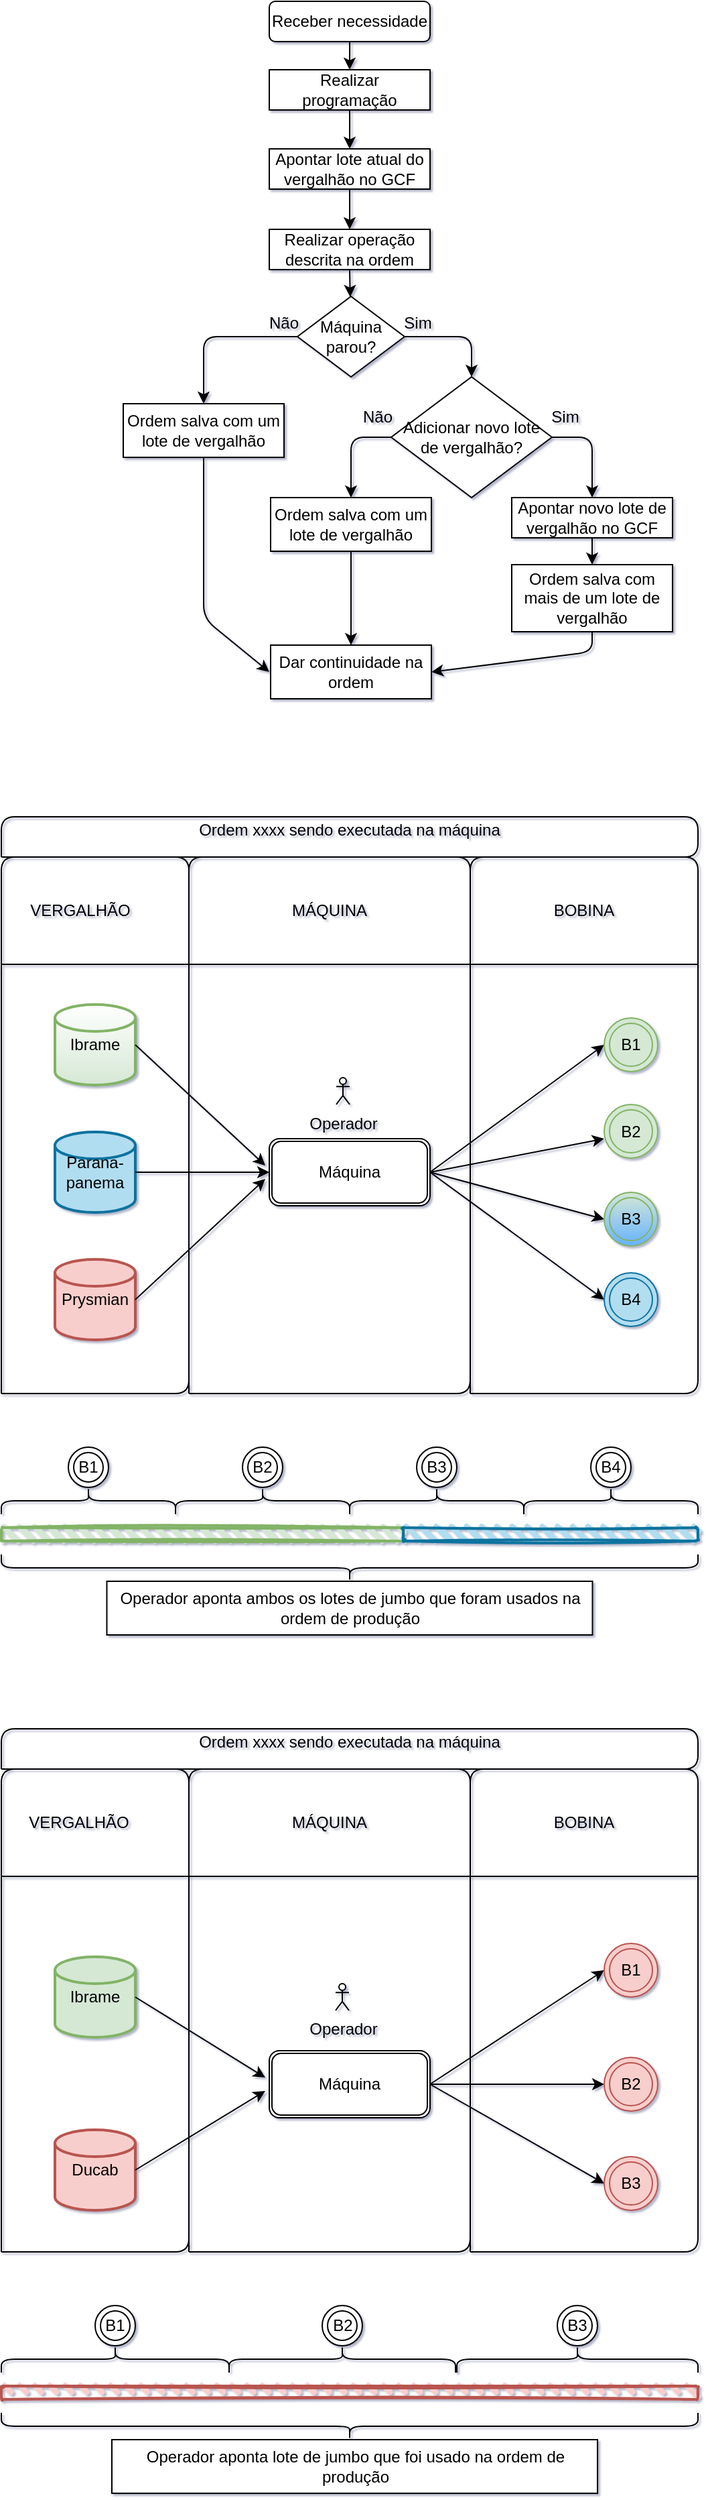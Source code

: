 <mxfile version="15.3.5" type="github">
  <diagram id="-jqlK2HShlDgpVg_5iI9" name="Page-1">
    <mxGraphModel dx="1422" dy="1994" grid="0" gridSize="10" guides="1" tooltips="1" connect="1" arrows="1" fold="1" page="0" pageScale="1" pageWidth="827" pageHeight="1169" background="none" math="0" shadow="1">
      <root>
        <mxCell id="0" />
        <mxCell id="1" parent="0" />
        <mxCell id="gIoTXyc6dyrSa5WEzEs2-1" value="Ibrame" style="strokeWidth=2;html=1;shape=mxgraph.flowchart.database;whiteSpace=wrap;fillColor=#d5e8d4;strokeColor=#82b366;gradientColor=#ffffff;gradientDirection=north;" parent="1" vertex="1">
          <mxGeometry x="180" y="-372" width="60" height="60" as="geometry" />
        </mxCell>
        <mxCell id="gIoTXyc6dyrSa5WEzEs2-2" value="Parana-&lt;br&gt;panema" style="strokeWidth=2;html=1;shape=mxgraph.flowchart.database;whiteSpace=wrap;fillColor=#b1ddf0;strokeColor=#10739e;" parent="1" vertex="1">
          <mxGeometry x="180" y="-277" width="60" height="60" as="geometry" />
        </mxCell>
        <mxCell id="gIoTXyc6dyrSa5WEzEs2-4" value="Máquina" style="shape=ext;double=1;rounded=1;whiteSpace=wrap;html=1;" parent="1" vertex="1">
          <mxGeometry x="340" y="-272" width="120" height="50" as="geometry" />
        </mxCell>
        <mxCell id="gIoTXyc6dyrSa5WEzEs2-9" value="" style="endArrow=classic;html=1;exitX=1;exitY=0.5;exitDx=0;exitDy=0;exitPerimeter=0;" parent="1" source="gIoTXyc6dyrSa5WEzEs2-1" edge="1">
          <mxGeometry width="50" height="50" relative="1" as="geometry">
            <mxPoint x="510" y="-152" as="sourcePoint" />
            <mxPoint x="337" y="-252" as="targetPoint" />
          </mxGeometry>
        </mxCell>
        <mxCell id="gIoTXyc6dyrSa5WEzEs2-10" value="" style="endArrow=classic;html=1;exitX=1;exitY=0.5;exitDx=0;exitDy=0;exitPerimeter=0;entryX=0;entryY=0.5;entryDx=0;entryDy=0;" parent="1" source="gIoTXyc6dyrSa5WEzEs2-2" target="gIoTXyc6dyrSa5WEzEs2-4" edge="1">
          <mxGeometry width="50" height="50" relative="1" as="geometry">
            <mxPoint x="250" y="-332" as="sourcePoint" />
            <mxPoint x="350" y="-237" as="targetPoint" />
          </mxGeometry>
        </mxCell>
        <mxCell id="gIoTXyc6dyrSa5WEzEs2-20" value="" style="endArrow=classic;html=1;exitX=1;exitY=0.5;exitDx=0;exitDy=0;entryX=0;entryY=0.5;entryDx=0;entryDy=0;entryPerimeter=0;" parent="1" source="gIoTXyc6dyrSa5WEzEs2-4" edge="1">
          <mxGeometry width="50" height="50" relative="1" as="geometry">
            <mxPoint x="510" y="-152" as="sourcePoint" />
            <mxPoint x="590" y="-342" as="targetPoint" />
          </mxGeometry>
        </mxCell>
        <mxCell id="gIoTXyc6dyrSa5WEzEs2-21" value="" style="endArrow=classic;html=1;exitX=1;exitY=0.5;exitDx=0;exitDy=0;entryX=0;entryY=0.5;entryDx=0;entryDy=0;entryPerimeter=0;" parent="1" source="gIoTXyc6dyrSa5WEzEs2-4" edge="1">
          <mxGeometry width="50" height="50" relative="1" as="geometry">
            <mxPoint x="470" y="-237" as="sourcePoint" />
            <mxPoint x="590" y="-212" as="targetPoint" />
          </mxGeometry>
        </mxCell>
        <mxCell id="gIoTXyc6dyrSa5WEzEs2-22" value="" style="endArrow=classic;html=1;exitX=1;exitY=0.5;exitDx=0;exitDy=0;entryX=0;entryY=0.5;entryDx=0;entryDy=0;entryPerimeter=0;" parent="1" source="gIoTXyc6dyrSa5WEzEs2-4" edge="1">
          <mxGeometry width="50" height="50" relative="1" as="geometry">
            <mxPoint x="480" y="-227" as="sourcePoint" />
            <mxPoint x="590" y="-272" as="targetPoint" />
          </mxGeometry>
        </mxCell>
        <mxCell id="gIoTXyc6dyrSa5WEzEs2-23" value="" style="endArrow=classic;html=1;exitX=1;exitY=0.5;exitDx=0;exitDy=0;entryX=0;entryY=0.5;entryDx=0;entryDy=0;entryPerimeter=0;" parent="1" source="gIoTXyc6dyrSa5WEzEs2-4" edge="1">
          <mxGeometry width="50" height="50" relative="1" as="geometry">
            <mxPoint x="490" y="-217" as="sourcePoint" />
            <mxPoint x="590" y="-152" as="targetPoint" />
          </mxGeometry>
        </mxCell>
        <mxCell id="gIoTXyc6dyrSa5WEzEs2-24" value="Prysmian" style="strokeWidth=2;html=1;shape=mxgraph.flowchart.database;whiteSpace=wrap;fillColor=#f8cecc;strokeColor=#b85450;" parent="1" vertex="1">
          <mxGeometry x="180" y="-182" width="60" height="60" as="geometry" />
        </mxCell>
        <mxCell id="gIoTXyc6dyrSa5WEzEs2-25" value="" style="endArrow=classic;html=1;exitX=1;exitY=0.5;exitDx=0;exitDy=0;exitPerimeter=0;" parent="1" source="gIoTXyc6dyrSa5WEzEs2-24" edge="1">
          <mxGeometry width="50" height="50" relative="1" as="geometry">
            <mxPoint x="250" y="-237" as="sourcePoint" />
            <mxPoint x="337" y="-242" as="targetPoint" />
          </mxGeometry>
        </mxCell>
        <mxCell id="gIoTXyc6dyrSa5WEzEs2-27" value="" style="endArrow=none;html=1;" parent="1" edge="1">
          <mxGeometry width="50" height="50" relative="1" as="geometry">
            <mxPoint x="140" y="-82" as="sourcePoint" />
            <mxPoint x="140" y="-82" as="targetPoint" />
            <Array as="points">
              <mxPoint x="140" y="-482" />
              <mxPoint x="280" y="-482" />
              <mxPoint x="280" y="-82" />
            </Array>
          </mxGeometry>
        </mxCell>
        <mxCell id="gIoTXyc6dyrSa5WEzEs2-29" value="" style="endArrow=none;html=1;" parent="1" edge="1">
          <mxGeometry width="50" height="50" relative="1" as="geometry">
            <mxPoint x="280" y="-82" as="sourcePoint" />
            <mxPoint x="280" y="-82" as="targetPoint" />
            <Array as="points">
              <mxPoint x="280" y="-482" />
              <mxPoint x="490" y="-482" />
              <mxPoint x="490" y="-82" />
            </Array>
          </mxGeometry>
        </mxCell>
        <mxCell id="gIoTXyc6dyrSa5WEzEs2-30" value="" style="endArrow=none;html=1;" parent="1" edge="1">
          <mxGeometry width="50" height="50" relative="1" as="geometry">
            <mxPoint x="490" y="-82" as="sourcePoint" />
            <mxPoint x="490" y="-82" as="targetPoint" />
            <Array as="points">
              <mxPoint x="490" y="-482" />
              <mxPoint x="660" y="-482" />
              <mxPoint x="660" y="-82" />
            </Array>
          </mxGeometry>
        </mxCell>
        <mxCell id="gIoTXyc6dyrSa5WEzEs2-31" value="" style="endArrow=none;html=1;" parent="1" edge="1">
          <mxGeometry width="50" height="50" relative="1" as="geometry">
            <mxPoint x="140" y="-402" as="sourcePoint" />
            <mxPoint x="660" y="-402" as="targetPoint" />
          </mxGeometry>
        </mxCell>
        <mxCell id="gIoTXyc6dyrSa5WEzEs2-32" value="VERGALHÃO" style="text;html=1;strokeColor=none;fillColor=none;align=center;verticalAlign=middle;whiteSpace=wrap;rounded=0;" parent="1" vertex="1">
          <mxGeometry x="163" y="-452" width="72" height="20" as="geometry" />
        </mxCell>
        <mxCell id="gIoTXyc6dyrSa5WEzEs2-33" value="MÁQUINA" style="text;html=1;strokeColor=none;fillColor=none;align=center;verticalAlign=middle;whiteSpace=wrap;rounded=0;" parent="1" vertex="1">
          <mxGeometry x="350" y="-452" width="70" height="20" as="geometry" />
        </mxCell>
        <mxCell id="gIoTXyc6dyrSa5WEzEs2-34" value="BOBINA" style="text;html=1;strokeColor=none;fillColor=none;align=center;verticalAlign=middle;whiteSpace=wrap;rounded=0;" parent="1" vertex="1">
          <mxGeometry x="540" y="-452" width="70" height="20" as="geometry" />
        </mxCell>
        <mxCell id="gIoTXyc6dyrSa5WEzEs2-35" value="B1" style="ellipse;shape=doubleEllipse;whiteSpace=wrap;html=1;aspect=fixed;fillColor=#d5e8d4;strokeColor=#82b366;" parent="1" vertex="1">
          <mxGeometry x="590" y="-362" width="40" height="40" as="geometry" />
        </mxCell>
        <mxCell id="gIoTXyc6dyrSa5WEzEs2-36" value="B2" style="ellipse;shape=doubleEllipse;whiteSpace=wrap;html=1;aspect=fixed;fillColor=#d5e8d4;strokeColor=#82b366;" parent="1" vertex="1">
          <mxGeometry x="590" y="-297.5" width="40" height="40" as="geometry" />
        </mxCell>
        <mxCell id="gIoTXyc6dyrSa5WEzEs2-37" value="B3" style="ellipse;shape=doubleEllipse;whiteSpace=wrap;html=1;aspect=fixed;fillColor=#d5e8d4;strokeColor=#82B366;gradientDirection=south;strokeWidth=1;gradientColor=#66B2FF;" parent="1" vertex="1">
          <mxGeometry x="590" y="-232" width="40" height="40" as="geometry" />
        </mxCell>
        <mxCell id="gIoTXyc6dyrSa5WEzEs2-38" value="B4" style="ellipse;shape=doubleEllipse;whiteSpace=wrap;html=1;aspect=fixed;fillColor=#b1ddf0;strokeColor=#10739e;" parent="1" vertex="1">
          <mxGeometry x="590" y="-172" width="40" height="40" as="geometry" />
        </mxCell>
        <mxCell id="gIoTXyc6dyrSa5WEzEs2-39" value="" style="shape=curlyBracket;whiteSpace=wrap;html=1;rounded=1;direction=south;" parent="1" vertex="1">
          <mxGeometry x="140" y="-12" width="130" height="20" as="geometry" />
        </mxCell>
        <mxCell id="gIoTXyc6dyrSa5WEzEs2-40" value="" style="shape=curlyBracket;whiteSpace=wrap;html=1;rounded=1;direction=south;" parent="1" vertex="1">
          <mxGeometry x="270" y="-12" width="130" height="20" as="geometry" />
        </mxCell>
        <mxCell id="gIoTXyc6dyrSa5WEzEs2-41" value="" style="shape=curlyBracket;whiteSpace=wrap;html=1;rounded=1;direction=south;" parent="1" vertex="1">
          <mxGeometry x="400" y="-12" width="130" height="20" as="geometry" />
        </mxCell>
        <mxCell id="gIoTXyc6dyrSa5WEzEs2-42" value="" style="shape=curlyBracket;whiteSpace=wrap;html=1;rounded=1;direction=south;" parent="1" vertex="1">
          <mxGeometry x="530" y="-12" width="130" height="20" as="geometry" />
        </mxCell>
        <mxCell id="gIoTXyc6dyrSa5WEzEs2-43" value="B1" style="ellipse;shape=doubleEllipse;whiteSpace=wrap;html=1;aspect=fixed;" parent="1" vertex="1">
          <mxGeometry x="190" y="-42" width="30" height="30" as="geometry" />
        </mxCell>
        <mxCell id="gIoTXyc6dyrSa5WEzEs2-44" value="B2" style="ellipse;shape=doubleEllipse;whiteSpace=wrap;html=1;aspect=fixed;" parent="1" vertex="1">
          <mxGeometry x="320" y="-42" width="30" height="30" as="geometry" />
        </mxCell>
        <mxCell id="gIoTXyc6dyrSa5WEzEs2-45" value="B3" style="ellipse;shape=doubleEllipse;whiteSpace=wrap;html=1;aspect=fixed;" parent="1" vertex="1">
          <mxGeometry x="450" y="-42" width="30" height="30" as="geometry" />
        </mxCell>
        <mxCell id="gIoTXyc6dyrSa5WEzEs2-46" value="B4" style="ellipse;shape=doubleEllipse;whiteSpace=wrap;html=1;aspect=fixed;" parent="1" vertex="1">
          <mxGeometry x="580" y="-42" width="30" height="30" as="geometry" />
        </mxCell>
        <mxCell id="gIoTXyc6dyrSa5WEzEs2-47" value="" style="rounded=1;whiteSpace=wrap;html=1;strokeWidth=2;fillWeight=4;hachureGap=8;hachureAngle=45;fillColor=#d5e8d4;sketch=1;strokeColor=#82b366;" parent="1" vertex="1">
          <mxGeometry x="140" y="18" width="300" height="10" as="geometry" />
        </mxCell>
        <mxCell id="gIoTXyc6dyrSa5WEzEs2-48" value="" style="rounded=1;whiteSpace=wrap;html=1;strokeWidth=2;fillWeight=4;hachureGap=8;hachureAngle=45;fillColor=#b1ddf0;sketch=1;strokeColor=#10739e;" parent="1" vertex="1">
          <mxGeometry x="440" y="18" width="220" height="10" as="geometry" />
        </mxCell>
        <mxCell id="gIoTXyc6dyrSa5WEzEs2-52" value="" style="endArrow=none;html=1;" parent="1" edge="1">
          <mxGeometry width="50" height="50" relative="1" as="geometry">
            <mxPoint x="140" y="-482" as="sourcePoint" />
            <mxPoint x="140" y="-482" as="targetPoint" />
            <Array as="points">
              <mxPoint x="140" y="-512" />
              <mxPoint x="660" y="-512" />
              <mxPoint x="660" y="-482" />
            </Array>
          </mxGeometry>
        </mxCell>
        <mxCell id="gIoTXyc6dyrSa5WEzEs2-53" value="Ordem xxxx sendo executada na máquina" style="text;html=1;strokeColor=none;fillColor=none;align=center;verticalAlign=middle;whiteSpace=wrap;rounded=0;" parent="1" vertex="1">
          <mxGeometry x="275" y="-512" width="250" height="20" as="geometry" />
        </mxCell>
        <mxCell id="gIoTXyc6dyrSa5WEzEs2-55" value="" style="shape=curlyBracket;whiteSpace=wrap;html=1;rounded=1;flipH=1;strokeColor=#000000;strokeWidth=1;gradientDirection=south;direction=north;fillColor=#000000;" parent="1" vertex="1">
          <mxGeometry x="140" y="38" width="520" height="20" as="geometry" />
        </mxCell>
        <mxCell id="gIoTXyc6dyrSa5WEzEs2-56" value="Operador aponta ambos os lotes de jumbo que foram usados na ordem de produção" style="rounded=0;whiteSpace=wrap;html=1;strokeColor=#000000;strokeWidth=1;fillColor=#FFFFFF;gradientColor=none;gradientDirection=south;" parent="1" vertex="1">
          <mxGeometry x="218.75" y="58" width="362.5" height="40" as="geometry" />
        </mxCell>
        <mxCell id="gIoTXyc6dyrSa5WEzEs2-57" value="Ibrame" style="strokeWidth=2;html=1;shape=mxgraph.flowchart.database;whiteSpace=wrap;fillColor=#d5e8d4;strokeColor=#82b366;" parent="1" vertex="1">
          <mxGeometry x="180" y="338" width="60" height="60" as="geometry" />
        </mxCell>
        <mxCell id="gIoTXyc6dyrSa5WEzEs2-59" value="Máquina" style="shape=ext;double=1;rounded=1;whiteSpace=wrap;html=1;" parent="1" vertex="1">
          <mxGeometry x="340" y="408" width="120" height="50" as="geometry" />
        </mxCell>
        <mxCell id="gIoTXyc6dyrSa5WEzEs2-60" value="" style="endArrow=classic;html=1;exitX=1;exitY=0.5;exitDx=0;exitDy=0;exitPerimeter=0;" parent="1" source="gIoTXyc6dyrSa5WEzEs2-57" edge="1">
          <mxGeometry width="50" height="50" relative="1" as="geometry">
            <mxPoint x="510" y="528" as="sourcePoint" />
            <mxPoint x="337" y="428" as="targetPoint" />
          </mxGeometry>
        </mxCell>
        <mxCell id="gIoTXyc6dyrSa5WEzEs2-62" value="" style="endArrow=classic;html=1;exitX=1;exitY=0.5;exitDx=0;exitDy=0;entryX=0;entryY=0.5;entryDx=0;entryDy=0;" parent="1" source="gIoTXyc6dyrSa5WEzEs2-59" target="gIoTXyc6dyrSa5WEzEs2-75" edge="1">
          <mxGeometry width="50" height="50" relative="1" as="geometry">
            <mxPoint x="510" y="528" as="sourcePoint" />
            <mxPoint x="590" y="338" as="targetPoint" />
          </mxGeometry>
        </mxCell>
        <mxCell id="gIoTXyc6dyrSa5WEzEs2-63" value="" style="endArrow=classic;html=1;exitX=1;exitY=0.5;exitDx=0;exitDy=0;entryX=0;entryY=0.5;entryDx=0;entryDy=0;" parent="1" source="gIoTXyc6dyrSa5WEzEs2-59" target="gIoTXyc6dyrSa5WEzEs2-77" edge="1">
          <mxGeometry width="50" height="50" relative="1" as="geometry">
            <mxPoint x="470" y="443" as="sourcePoint" />
            <mxPoint x="590" y="468" as="targetPoint" />
          </mxGeometry>
        </mxCell>
        <mxCell id="gIoTXyc6dyrSa5WEzEs2-64" value="" style="endArrow=classic;html=1;exitX=1;exitY=0.5;exitDx=0;exitDy=0;entryX=0;entryY=0.5;entryDx=0;entryDy=0;" parent="1" source="gIoTXyc6dyrSa5WEzEs2-59" target="gIoTXyc6dyrSa5WEzEs2-76" edge="1">
          <mxGeometry width="50" height="50" relative="1" as="geometry">
            <mxPoint x="480" y="453" as="sourcePoint" />
            <mxPoint x="590" y="408" as="targetPoint" />
          </mxGeometry>
        </mxCell>
        <mxCell id="gIoTXyc6dyrSa5WEzEs2-66" value="Ducab" style="strokeWidth=2;html=1;shape=mxgraph.flowchart.database;whiteSpace=wrap;fillColor=#F8CECC;strokeColor=#B85450;" parent="1" vertex="1">
          <mxGeometry x="180" y="467" width="60" height="60" as="geometry" />
        </mxCell>
        <mxCell id="gIoTXyc6dyrSa5WEzEs2-67" value="" style="endArrow=classic;html=1;exitX=1;exitY=0.5;exitDx=0;exitDy=0;exitPerimeter=0;" parent="1" source="gIoTXyc6dyrSa5WEzEs2-66" edge="1">
          <mxGeometry width="50" height="50" relative="1" as="geometry">
            <mxPoint x="250" y="443" as="sourcePoint" />
            <mxPoint x="337" y="438" as="targetPoint" />
          </mxGeometry>
        </mxCell>
        <mxCell id="gIoTXyc6dyrSa5WEzEs2-68" value="" style="endArrow=none;html=1;" parent="1" edge="1">
          <mxGeometry width="50" height="50" relative="1" as="geometry">
            <mxPoint x="140" y="558" as="sourcePoint" />
            <mxPoint x="140" y="558" as="targetPoint" />
            <Array as="points">
              <mxPoint x="140" y="198" />
              <mxPoint x="280" y="198" />
              <mxPoint x="280" y="558" />
            </Array>
          </mxGeometry>
        </mxCell>
        <mxCell id="gIoTXyc6dyrSa5WEzEs2-69" value="" style="endArrow=none;html=1;" parent="1" edge="1">
          <mxGeometry width="50" height="50" relative="1" as="geometry">
            <mxPoint x="280" y="558" as="sourcePoint" />
            <mxPoint x="280" y="558" as="targetPoint" />
            <Array as="points">
              <mxPoint x="280" y="198" />
              <mxPoint x="490" y="198" />
              <mxPoint x="490" y="558" />
            </Array>
          </mxGeometry>
        </mxCell>
        <mxCell id="gIoTXyc6dyrSa5WEzEs2-70" value="" style="endArrow=none;html=1;" parent="1" edge="1">
          <mxGeometry width="50" height="50" relative="1" as="geometry">
            <mxPoint x="490" y="558" as="sourcePoint" />
            <mxPoint x="490" y="558" as="targetPoint" />
            <Array as="points">
              <mxPoint x="490" y="198" />
              <mxPoint x="660" y="198" />
              <mxPoint x="660" y="558" />
            </Array>
          </mxGeometry>
        </mxCell>
        <mxCell id="gIoTXyc6dyrSa5WEzEs2-71" value="" style="endArrow=none;html=1;" parent="1" edge="1">
          <mxGeometry width="50" height="50" relative="1" as="geometry">
            <mxPoint x="140" y="278.0" as="sourcePoint" />
            <mxPoint x="660" y="278.0" as="targetPoint" />
          </mxGeometry>
        </mxCell>
        <mxCell id="gIoTXyc6dyrSa5WEzEs2-72" value="VERGALHÃO" style="text;html=1;strokeColor=none;fillColor=none;align=center;verticalAlign=middle;whiteSpace=wrap;rounded=0;" parent="1" vertex="1">
          <mxGeometry x="161" y="228" width="74" height="20" as="geometry" />
        </mxCell>
        <mxCell id="gIoTXyc6dyrSa5WEzEs2-73" value="MÁQUINA" style="text;html=1;strokeColor=none;fillColor=none;align=center;verticalAlign=middle;whiteSpace=wrap;rounded=0;" parent="1" vertex="1">
          <mxGeometry x="350" y="228" width="70" height="20" as="geometry" />
        </mxCell>
        <mxCell id="gIoTXyc6dyrSa5WEzEs2-74" value="BOBINA" style="text;html=1;strokeColor=none;fillColor=none;align=center;verticalAlign=middle;whiteSpace=wrap;rounded=0;" parent="1" vertex="1">
          <mxGeometry x="540" y="228" width="70" height="20" as="geometry" />
        </mxCell>
        <mxCell id="gIoTXyc6dyrSa5WEzEs2-75" value="B1" style="ellipse;shape=doubleEllipse;whiteSpace=wrap;html=1;aspect=fixed;fillColor=#F8CECC;strokeColor=#B85450;" parent="1" vertex="1">
          <mxGeometry x="590" y="328" width="40" height="40" as="geometry" />
        </mxCell>
        <mxCell id="gIoTXyc6dyrSa5WEzEs2-76" value="B2" style="ellipse;shape=doubleEllipse;whiteSpace=wrap;html=1;aspect=fixed;fillColor=#F8CECC;strokeColor=#B85450;" parent="1" vertex="1">
          <mxGeometry x="590" y="413" width="40" height="40" as="geometry" />
        </mxCell>
        <mxCell id="gIoTXyc6dyrSa5WEzEs2-77" value="B3" style="ellipse;shape=doubleEllipse;whiteSpace=wrap;html=1;aspect=fixed;fillColor=#F8CECC;strokeColor=#B85450;gradientDirection=south;strokeWidth=1;" parent="1" vertex="1">
          <mxGeometry x="590" y="487" width="40" height="40" as="geometry" />
        </mxCell>
        <mxCell id="gIoTXyc6dyrSa5WEzEs2-79" value="" style="shape=curlyBracket;whiteSpace=wrap;html=1;rounded=1;direction=south;" parent="1" vertex="1">
          <mxGeometry x="140" y="628" width="170" height="20" as="geometry" />
        </mxCell>
        <mxCell id="gIoTXyc6dyrSa5WEzEs2-80" value="" style="shape=curlyBracket;whiteSpace=wrap;html=1;rounded=1;direction=south;" parent="1" vertex="1">
          <mxGeometry x="310" y="628" width="169" height="20" as="geometry" />
        </mxCell>
        <mxCell id="gIoTXyc6dyrSa5WEzEs2-81" value="" style="shape=curlyBracket;whiteSpace=wrap;html=1;rounded=1;direction=south;" parent="1" vertex="1">
          <mxGeometry x="480" y="628" width="180" height="20" as="geometry" />
        </mxCell>
        <mxCell id="gIoTXyc6dyrSa5WEzEs2-83" value="B1" style="ellipse;shape=doubleEllipse;whiteSpace=wrap;html=1;aspect=fixed;" parent="1" vertex="1">
          <mxGeometry x="210" y="598" width="30" height="30" as="geometry" />
        </mxCell>
        <mxCell id="gIoTXyc6dyrSa5WEzEs2-84" value="B2" style="ellipse;shape=doubleEllipse;whiteSpace=wrap;html=1;aspect=fixed;" parent="1" vertex="1">
          <mxGeometry x="379.5" y="598" width="30" height="30" as="geometry" />
        </mxCell>
        <mxCell id="gIoTXyc6dyrSa5WEzEs2-85" value="B3" style="ellipse;shape=doubleEllipse;whiteSpace=wrap;html=1;aspect=fixed;" parent="1" vertex="1">
          <mxGeometry x="555" y="598" width="30" height="30" as="geometry" />
        </mxCell>
        <mxCell id="gIoTXyc6dyrSa5WEzEs2-87" value="" style="rounded=1;whiteSpace=wrap;html=1;strokeWidth=2;fillWeight=4;hachureGap=8;hachureAngle=45;fillColor=#F8CECC;sketch=1;strokeColor=#B85450;" parent="1" vertex="1">
          <mxGeometry x="140" y="658" width="520" height="10" as="geometry" />
        </mxCell>
        <mxCell id="gIoTXyc6dyrSa5WEzEs2-89" value="" style="endArrow=none;html=1;" parent="1" edge="1">
          <mxGeometry width="50" height="50" relative="1" as="geometry">
            <mxPoint x="140" y="198" as="sourcePoint" />
            <mxPoint x="140" y="198" as="targetPoint" />
            <Array as="points">
              <mxPoint x="140" y="168" />
              <mxPoint x="660" y="168" />
              <mxPoint x="660" y="198" />
            </Array>
          </mxGeometry>
        </mxCell>
        <mxCell id="gIoTXyc6dyrSa5WEzEs2-90" value="Ordem xxxx sendo executada na máquina" style="text;html=1;strokeColor=none;fillColor=none;align=center;verticalAlign=middle;whiteSpace=wrap;rounded=0;" parent="1" vertex="1">
          <mxGeometry x="275" y="168" width="250" height="20" as="geometry" />
        </mxCell>
        <mxCell id="gIoTXyc6dyrSa5WEzEs2-91" value="" style="shape=curlyBracket;whiteSpace=wrap;html=1;rounded=1;flipH=1;strokeColor=#000000;strokeWidth=1;gradientDirection=south;direction=north;fillColor=#000000;" parent="1" vertex="1">
          <mxGeometry x="140" y="678" width="520" height="20" as="geometry" />
        </mxCell>
        <mxCell id="gIoTXyc6dyrSa5WEzEs2-92" value="Operador aponta lote de jumbo que foi usado na ordem de produção" style="rounded=0;whiteSpace=wrap;html=1;strokeColor=#000000;strokeWidth=1;fillColor=#FFFFFF;gradientColor=none;gradientDirection=south;" parent="1" vertex="1">
          <mxGeometry x="222.5" y="698" width="362.5" height="40" as="geometry" />
        </mxCell>
        <mxCell id="2gtZf_XRIIFtyYsrBer2-1" value="Receber necessidade" style="rounded=1;whiteSpace=wrap;html=1;" parent="1" vertex="1">
          <mxGeometry x="340" y="-1120" width="120" height="30" as="geometry" />
        </mxCell>
        <mxCell id="2gtZf_XRIIFtyYsrBer2-2" value="Realizar programação" style="rounded=0;whiteSpace=wrap;html=1;" parent="1" vertex="1">
          <mxGeometry x="340" y="-1069" width="120" height="30" as="geometry" />
        </mxCell>
        <mxCell id="2gtZf_XRIIFtyYsrBer2-4" value="Realizar operação descrita na ordem" style="rounded=0;whiteSpace=wrap;html=1;" parent="1" vertex="1">
          <mxGeometry x="340" y="-950" width="120" height="30" as="geometry" />
        </mxCell>
        <mxCell id="2gtZf_XRIIFtyYsrBer2-5" value="" style="endArrow=classic;html=1;exitX=0.5;exitY=1;exitDx=0;exitDy=0;entryX=0.5;entryY=0;entryDx=0;entryDy=0;entryPerimeter=0;" parent="1" source="2gtZf_XRIIFtyYsrBer2-1" target="2gtZf_XRIIFtyYsrBer2-2" edge="1">
          <mxGeometry width="50" height="50" relative="1" as="geometry">
            <mxPoint x="403.75" y="-670" as="sourcePoint" />
            <mxPoint x="403.75" y="-1070" as="targetPoint" />
          </mxGeometry>
        </mxCell>
        <mxCell id="2gtZf_XRIIFtyYsrBer2-6" value="" style="endArrow=classic;html=1;exitX=0.5;exitY=1;exitDx=0;exitDy=0;entryX=0.5;entryY=0;entryDx=0;entryDy=0;" parent="1" source="2gtZf_XRIIFtyYsrBer2-2" target="2gtZf_XRIIFtyYsrBer2-30" edge="1">
          <mxGeometry width="50" height="50" relative="1" as="geometry">
            <mxPoint x="413.75" y="-1060" as="sourcePoint" />
            <mxPoint x="403.75" y="-1010" as="targetPoint" />
          </mxGeometry>
        </mxCell>
        <mxCell id="2gtZf_XRIIFtyYsrBer2-8" value="" style="endArrow=classic;html=1;entryX=0.5;entryY=0;entryDx=0;entryDy=0;exitX=0.5;exitY=1;exitDx=0;exitDy=0;" parent="1" source="2gtZf_XRIIFtyYsrBer2-30" target="2gtZf_XRIIFtyYsrBer2-4" edge="1">
          <mxGeometry width="50" height="50" relative="1" as="geometry">
            <mxPoint x="400" y="-980" as="sourcePoint" />
            <mxPoint x="403.75" y="-950" as="targetPoint" />
          </mxGeometry>
        </mxCell>
        <mxCell id="2gtZf_XRIIFtyYsrBer2-11" value="Máquina parou?" style="rhombus;whiteSpace=wrap;html=1;" parent="1" vertex="1">
          <mxGeometry x="361" y="-900" width="80" height="60" as="geometry" />
        </mxCell>
        <mxCell id="2gtZf_XRIIFtyYsrBer2-12" value="" style="endArrow=classic;html=1;exitX=1;exitY=0.5;exitDx=0;exitDy=0;entryX=0.5;entryY=0;entryDx=0;entryDy=0;" parent="1" source="2gtZf_XRIIFtyYsrBer2-11" target="2gtZf_XRIIFtyYsrBer2-16" edge="1">
          <mxGeometry width="50" height="50" relative="1" as="geometry">
            <mxPoint x="61" y="-880" as="sourcePoint" />
            <mxPoint x="471" y="-780" as="targetPoint" />
            <Array as="points">
              <mxPoint x="491" y="-870" />
            </Array>
          </mxGeometry>
        </mxCell>
        <mxCell id="2gtZf_XRIIFtyYsrBer2-13" value="" style="endArrow=classic;html=1;exitX=0;exitY=0.5;exitDx=0;exitDy=0;entryX=0.5;entryY=0;entryDx=0;entryDy=0;" parent="1" source="2gtZf_XRIIFtyYsrBer2-11" target="2gtZf_XRIIFtyYsrBer2-22" edge="1">
          <mxGeometry width="50" height="50" relative="1" as="geometry">
            <mxPoint x="61" y="-880" as="sourcePoint" />
            <mxPoint x="320" y="-843" as="targetPoint" />
            <Array as="points">
              <mxPoint x="291" y="-870" />
            </Array>
          </mxGeometry>
        </mxCell>
        <mxCell id="2gtZf_XRIIFtyYsrBer2-14" value="Sim" style="text;html=1;strokeColor=none;fillColor=none;align=center;verticalAlign=middle;whiteSpace=wrap;rounded=0;" parent="1" vertex="1">
          <mxGeometry x="431" y="-890" width="40" height="20" as="geometry" />
        </mxCell>
        <mxCell id="2gtZf_XRIIFtyYsrBer2-15" value="Não" style="text;html=1;strokeColor=none;fillColor=none;align=center;verticalAlign=middle;whiteSpace=wrap;rounded=0;" parent="1" vertex="1">
          <mxGeometry x="331" y="-890" width="40" height="20" as="geometry" />
        </mxCell>
        <mxCell id="2gtZf_XRIIFtyYsrBer2-16" value="Adicionar novo lote de vergalhão?" style="rhombus;whiteSpace=wrap;html=1;" parent="1" vertex="1">
          <mxGeometry x="431" y="-840" width="120" height="90" as="geometry" />
        </mxCell>
        <mxCell id="2gtZf_XRIIFtyYsrBer2-17" value="" style="endArrow=classic;html=1;exitX=0;exitY=0.5;exitDx=0;exitDy=0;entryX=0.5;entryY=0;entryDx=0;entryDy=0;" parent="1" source="2gtZf_XRIIFtyYsrBer2-16" target="2gtZf_XRIIFtyYsrBer2-23" edge="1">
          <mxGeometry width="50" height="50" relative="1" as="geometry">
            <mxPoint x="131" y="-860" as="sourcePoint" />
            <mxPoint x="391" y="-720" as="targetPoint" />
            <Array as="points">
              <mxPoint x="401" y="-795" />
            </Array>
          </mxGeometry>
        </mxCell>
        <mxCell id="2gtZf_XRIIFtyYsrBer2-18" value="Não" style="text;html=1;strokeColor=none;fillColor=none;align=center;verticalAlign=middle;whiteSpace=wrap;rounded=0;" parent="1" vertex="1">
          <mxGeometry x="401" y="-820" width="40" height="20" as="geometry" />
        </mxCell>
        <mxCell id="2gtZf_XRIIFtyYsrBer2-19" value="" style="endArrow=classic;html=1;exitX=1;exitY=0.5;exitDx=0;exitDy=0;entryX=0.5;entryY=0;entryDx=0;entryDy=0;" parent="1" source="2gtZf_XRIIFtyYsrBer2-16" target="2gtZf_XRIIFtyYsrBer2-21" edge="1">
          <mxGeometry width="50" height="50" relative="1" as="geometry">
            <mxPoint x="131" y="-860" as="sourcePoint" />
            <mxPoint x="551" y="-720" as="targetPoint" />
            <Array as="points">
              <mxPoint x="551" y="-795" />
              <mxPoint x="581" y="-795" />
            </Array>
          </mxGeometry>
        </mxCell>
        <mxCell id="2gtZf_XRIIFtyYsrBer2-20" value="Sim" style="text;html=1;strokeColor=none;fillColor=none;align=center;verticalAlign=middle;whiteSpace=wrap;rounded=0;" parent="1" vertex="1">
          <mxGeometry x="541" y="-820" width="40" height="20" as="geometry" />
        </mxCell>
        <mxCell id="2gtZf_XRIIFtyYsrBer2-21" value="Apontar novo lote de vergalhão no GCF" style="rounded=0;whiteSpace=wrap;html=1;" parent="1" vertex="1">
          <mxGeometry x="521" y="-750" width="120" height="30" as="geometry" />
        </mxCell>
        <mxCell id="2gtZf_XRIIFtyYsrBer2-22" value="Ordem salva com um lote de vergalhão" style="rounded=0;whiteSpace=wrap;html=1;" parent="1" vertex="1">
          <mxGeometry x="231" y="-820" width="120" height="40" as="geometry" />
        </mxCell>
        <mxCell id="2gtZf_XRIIFtyYsrBer2-23" value="Ordem salva com um lote de vergalhão" style="rounded=0;whiteSpace=wrap;html=1;" parent="1" vertex="1">
          <mxGeometry x="341" y="-750" width="120" height="40" as="geometry" />
        </mxCell>
        <mxCell id="2gtZf_XRIIFtyYsrBer2-24" value="" style="endArrow=classic;html=1;exitX=0.5;exitY=1;exitDx=0;exitDy=0;entryX=0.5;entryY=0;entryDx=0;entryDy=0;" parent="1" source="2gtZf_XRIIFtyYsrBer2-21" target="2gtZf_XRIIFtyYsrBer2-25" edge="1">
          <mxGeometry width="50" height="50" relative="1" as="geometry">
            <mxPoint x="111" y="-800" as="sourcePoint" />
            <mxPoint x="551" y="-690" as="targetPoint" />
          </mxGeometry>
        </mxCell>
        <mxCell id="2gtZf_XRIIFtyYsrBer2-25" value="Ordem salva com mais de um lote de vergalhão" style="rounded=0;whiteSpace=wrap;html=1;" parent="1" vertex="1">
          <mxGeometry x="521" y="-700" width="120" height="50" as="geometry" />
        </mxCell>
        <mxCell id="2gtZf_XRIIFtyYsrBer2-26" value="" style="endArrow=classic;html=1;exitX=0.5;exitY=1;exitDx=0;exitDy=0;" parent="1" source="2gtZf_XRIIFtyYsrBer2-4" target="2gtZf_XRIIFtyYsrBer2-11" edge="1">
          <mxGeometry width="50" height="50" relative="1" as="geometry">
            <mxPoint x="550" y="-730" as="sourcePoint" />
            <mxPoint x="600" y="-780" as="targetPoint" />
          </mxGeometry>
        </mxCell>
        <mxCell id="2gtZf_XRIIFtyYsrBer2-27" value="" style="endArrow=classic;html=1;exitX=0.5;exitY=1;exitDx=0;exitDy=0;" parent="1" source="2gtZf_XRIIFtyYsrBer2-22" edge="1">
          <mxGeometry width="50" height="50" relative="1" as="geometry">
            <mxPoint x="551" y="-690" as="sourcePoint" />
            <mxPoint x="340" y="-620" as="targetPoint" />
            <Array as="points">
              <mxPoint x="291" y="-660" />
            </Array>
          </mxGeometry>
        </mxCell>
        <mxCell id="2gtZf_XRIIFtyYsrBer2-28" value="" style="endArrow=classic;html=1;exitX=0.5;exitY=1;exitDx=0;exitDy=0;entryX=0.5;entryY=0;entryDx=0;entryDy=0;" parent="1" source="2gtZf_XRIIFtyYsrBer2-23" target="2gtZf_XRIIFtyYsrBer2-31" edge="1">
          <mxGeometry width="50" height="50" relative="1" as="geometry">
            <mxPoint x="551" y="-705" as="sourcePoint" />
            <mxPoint x="401" y="-545" as="targetPoint" />
            <Array as="points" />
          </mxGeometry>
        </mxCell>
        <mxCell id="2gtZf_XRIIFtyYsrBer2-29" value="" style="endArrow=classic;html=1;exitX=0.5;exitY=1;exitDx=0;exitDy=0;entryX=1;entryY=0.5;entryDx=0;entryDy=0;" parent="1" source="2gtZf_XRIIFtyYsrBer2-25" target="2gtZf_XRIIFtyYsrBer2-31" edge="1">
          <mxGeometry width="50" height="50" relative="1" as="geometry">
            <mxPoint x="551" y="-715" as="sourcePoint" />
            <mxPoint x="411" y="-545" as="targetPoint" />
            <Array as="points">
              <mxPoint x="581" y="-635" />
            </Array>
          </mxGeometry>
        </mxCell>
        <mxCell id="2gtZf_XRIIFtyYsrBer2-30" value="Apontar lote atual do vergalhão no GCF" style="rounded=0;whiteSpace=wrap;html=1;" parent="1" vertex="1">
          <mxGeometry x="340" y="-1010" width="120" height="30" as="geometry" />
        </mxCell>
        <mxCell id="2gtZf_XRIIFtyYsrBer2-31" value="Dar continuidade na ordem" style="rounded=0;whiteSpace=wrap;html=1;" parent="1" vertex="1">
          <mxGeometry x="341" y="-640" width="120" height="40" as="geometry" />
        </mxCell>
        <mxCell id="2gtZf_XRIIFtyYsrBer2-32" value="Operador" style="shape=umlActor;verticalLabelPosition=bottom;verticalAlign=top;html=1;" parent="1" vertex="1">
          <mxGeometry x="390" y="-317.5" width="10" height="20" as="geometry" />
        </mxCell>
        <mxCell id="2gtZf_XRIIFtyYsrBer2-36" value="Operador" style="shape=umlActor;verticalLabelPosition=bottom;verticalAlign=top;html=1;" parent="1" vertex="1">
          <mxGeometry x="389.5" y="358" width="10" height="20" as="geometry" />
        </mxCell>
      </root>
    </mxGraphModel>
  </diagram>
</mxfile>
